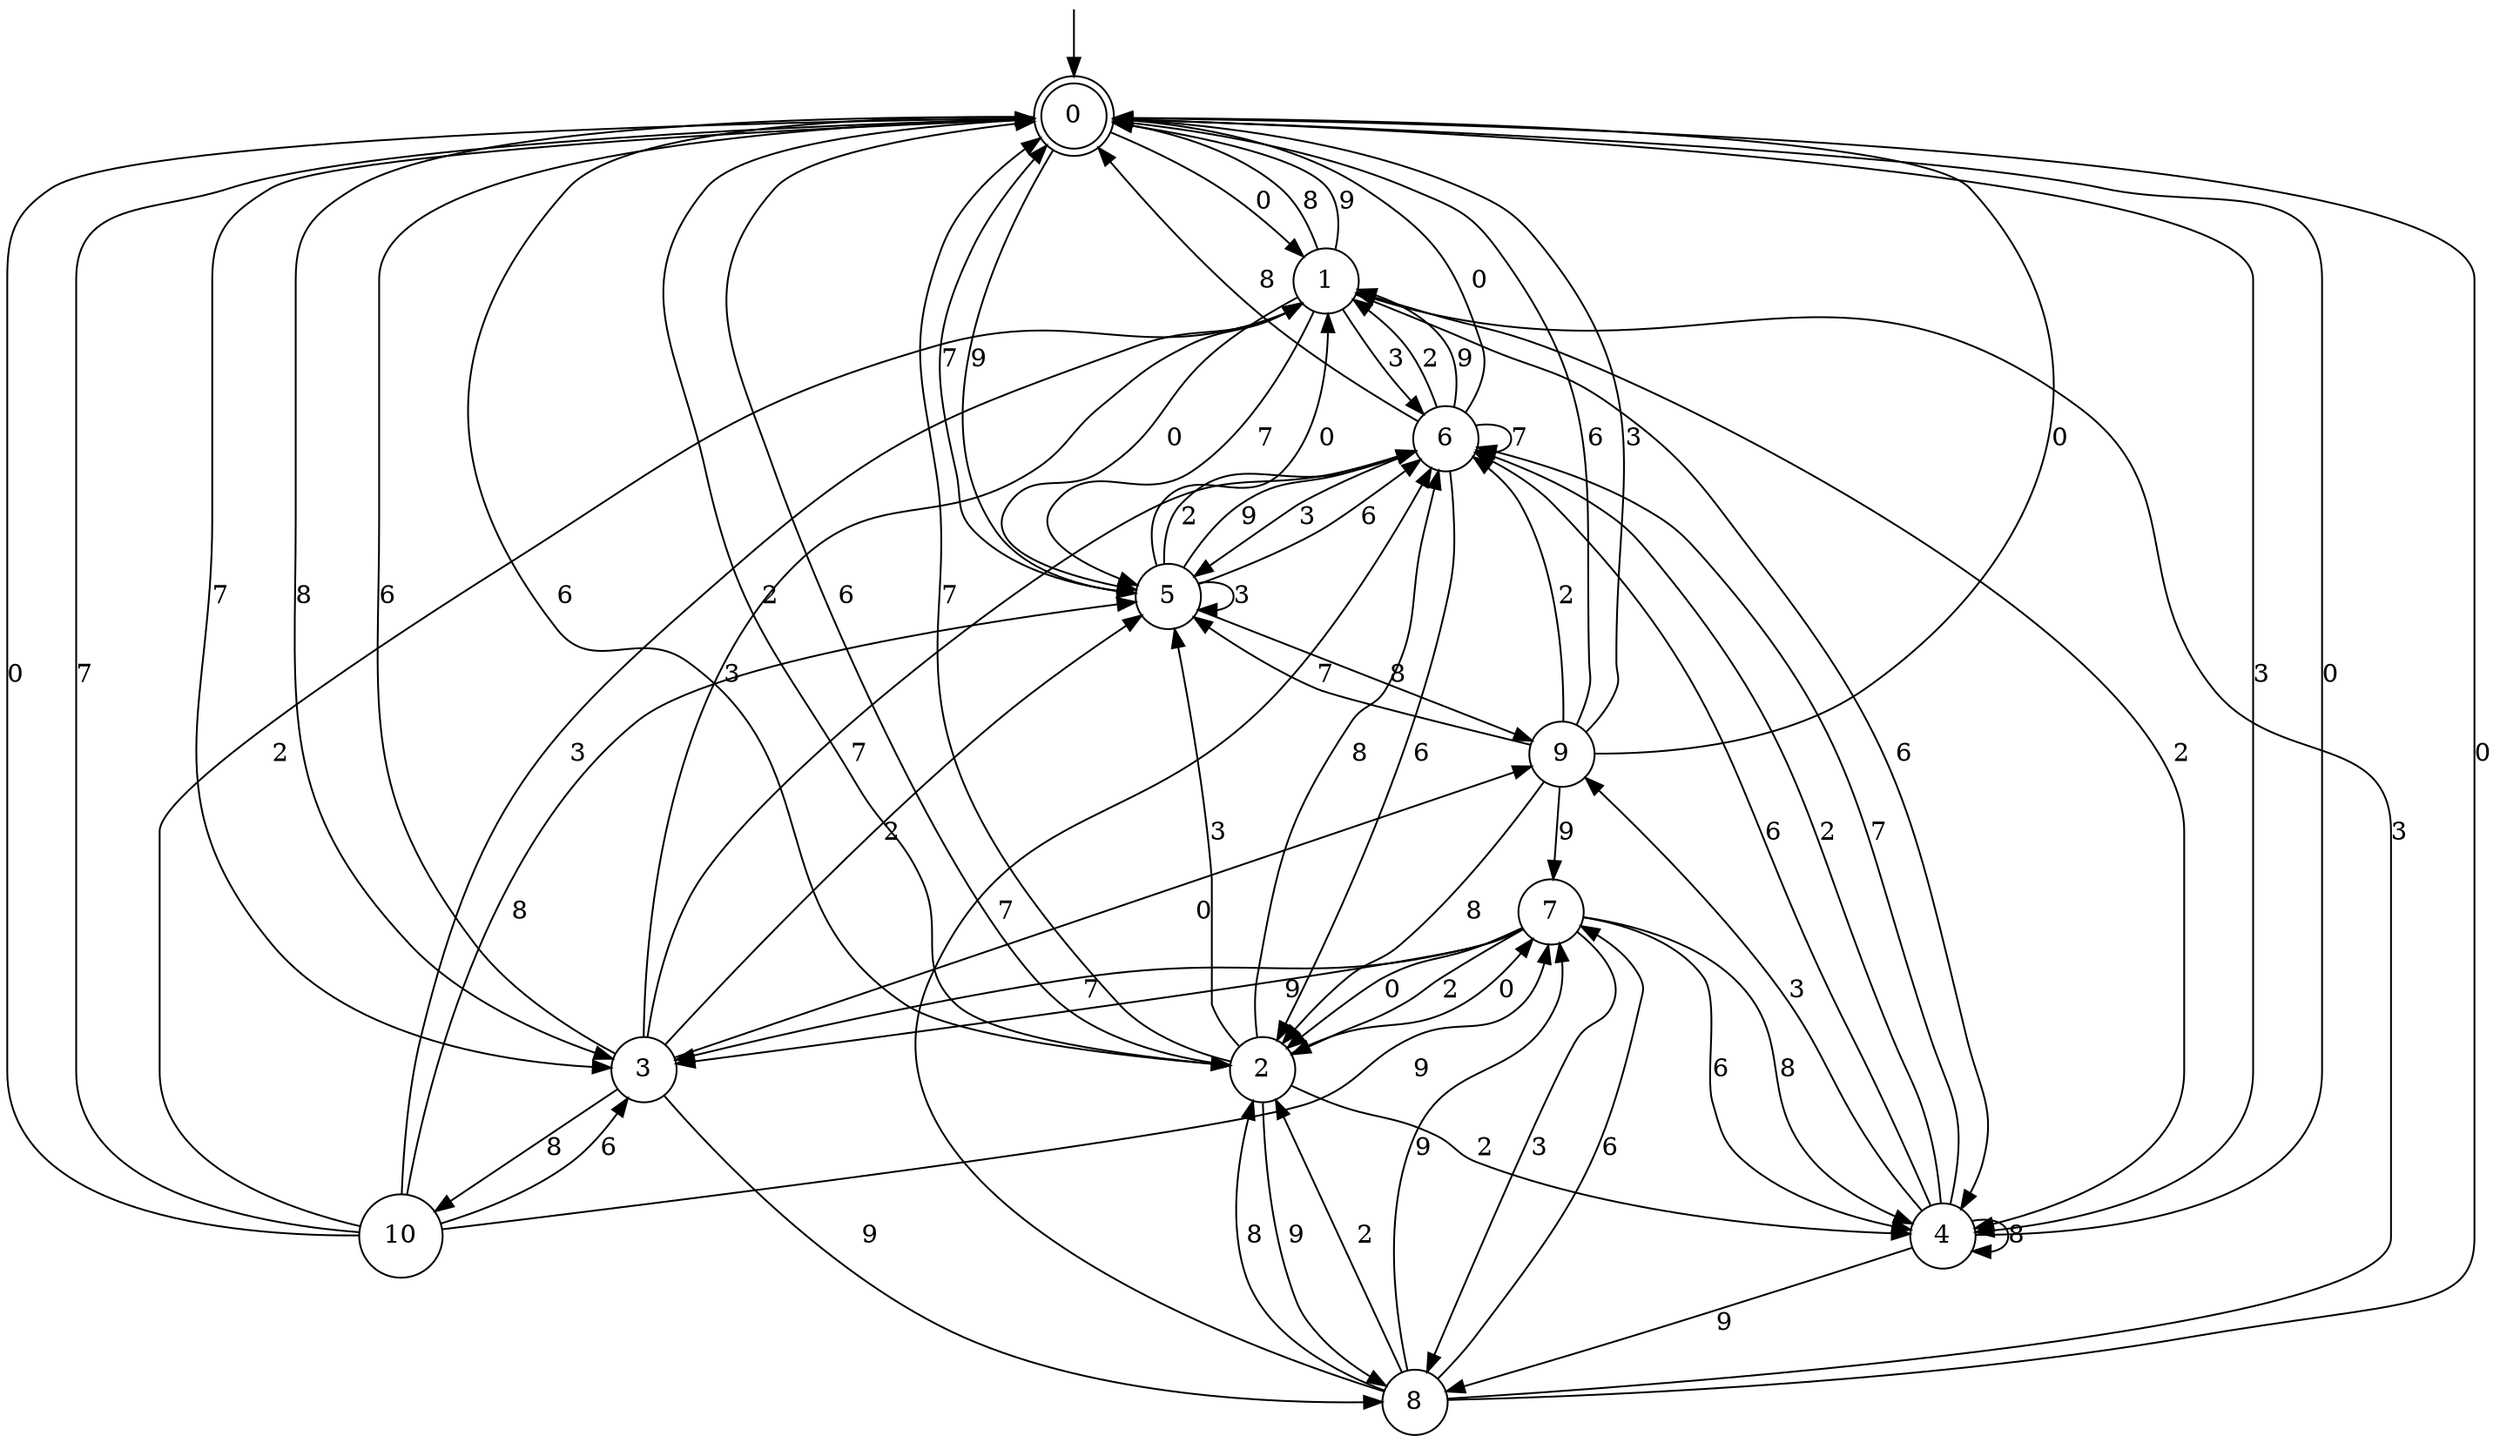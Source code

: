 digraph g {

	s0 [shape="doublecircle" label="0"];
	s1 [shape="circle" label="1"];
	s2 [shape="circle" label="2"];
	s3 [shape="circle" label="3"];
	s4 [shape="circle" label="4"];
	s5 [shape="circle" label="5"];
	s6 [shape="circle" label="6"];
	s7 [shape="circle" label="7"];
	s8 [shape="circle" label="8"];
	s9 [shape="circle" label="9"];
	s10 [shape="circle" label="10"];
	s0 -> s1 [label="0"];
	s0 -> s2 [label="6"];
	s0 -> s2 [label="2"];
	s0 -> s3 [label="7"];
	s0 -> s4 [label="3"];
	s0 -> s3 [label="8"];
	s0 -> s5 [label="9"];
	s1 -> s5 [label="0"];
	s1 -> s4 [label="6"];
	s1 -> s4 [label="2"];
	s1 -> s5 [label="7"];
	s1 -> s6 [label="3"];
	s1 -> s0 [label="8"];
	s1 -> s0 [label="9"];
	s2 -> s7 [label="0"];
	s2 -> s0 [label="6"];
	s2 -> s4 [label="2"];
	s2 -> s0 [label="7"];
	s2 -> s5 [label="3"];
	s2 -> s6 [label="8"];
	s2 -> s8 [label="9"];
	s3 -> s9 [label="0"];
	s3 -> s0 [label="6"];
	s3 -> s5 [label="2"];
	s3 -> s6 [label="7"];
	s3 -> s1 [label="3"];
	s3 -> s10 [label="8"];
	s3 -> s8 [label="9"];
	s4 -> s0 [label="0"];
	s4 -> s6 [label="6"];
	s4 -> s6 [label="2"];
	s4 -> s6 [label="7"];
	s4 -> s9 [label="3"];
	s4 -> s4 [label="8"];
	s4 -> s8 [label="9"];
	s5 -> s1 [label="0"];
	s5 -> s6 [label="6"];
	s5 -> s6 [label="2"];
	s5 -> s0 [label="7"];
	s5 -> s5 [label="3"];
	s5 -> s9 [label="8"];
	s5 -> s6 [label="9"];
	s6 -> s0 [label="0"];
	s6 -> s2 [label="6"];
	s6 -> s1 [label="2"];
	s6 -> s6 [label="7"];
	s6 -> s5 [label="3"];
	s6 -> s0 [label="8"];
	s6 -> s1 [label="9"];
	s7 -> s2 [label="0"];
	s7 -> s4 [label="6"];
	s7 -> s2 [label="2"];
	s7 -> s3 [label="7"];
	s7 -> s8 [label="3"];
	s7 -> s4 [label="8"];
	s7 -> s3 [label="9"];
	s8 -> s0 [label="0"];
	s8 -> s7 [label="6"];
	s8 -> s2 [label="2"];
	s8 -> s6 [label="7"];
	s8 -> s1 [label="3"];
	s8 -> s2 [label="8"];
	s8 -> s7 [label="9"];
	s9 -> s0 [label="0"];
	s9 -> s0 [label="6"];
	s9 -> s6 [label="2"];
	s9 -> s5 [label="7"];
	s9 -> s0 [label="3"];
	s9 -> s2 [label="8"];
	s9 -> s7 [label="9"];
	s10 -> s0 [label="0"];
	s10 -> s3 [label="6"];
	s10 -> s1 [label="2"];
	s10 -> s0 [label="7"];
	s10 -> s1 [label="3"];
	s10 -> s5 [label="8"];
	s10 -> s7 [label="9"];

__start0 [label="" shape="none" width="0" height="0"];
__start0 -> s0;

}
